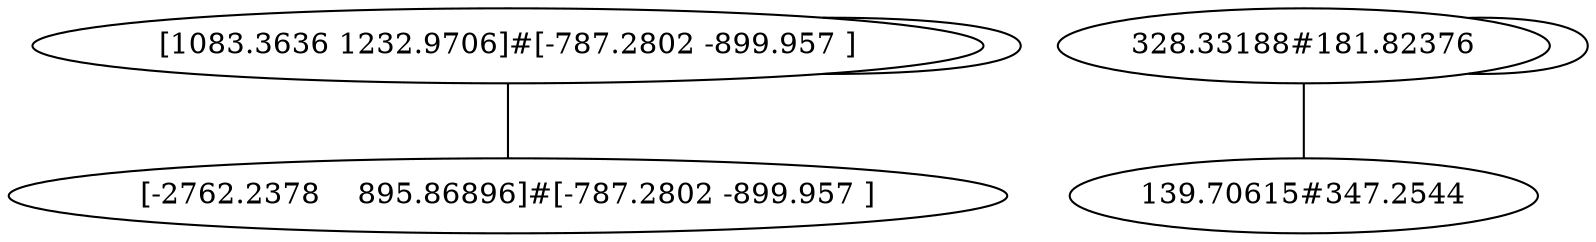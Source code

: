 graph  {
"[1083.3636 1232.9706]#[-787.2802 -899.957 ]";
"[-2762.2378    895.86896]#[-787.2802 -899.957 ]";
"328.33188#181.82376";
"139.70615#347.2544";
"[1083.3636 1232.9706]#[-787.2802 -899.957 ]" -- "[1083.3636 1232.9706]#[-787.2802 -899.957 ]";
"[1083.3636 1232.9706]#[-787.2802 -899.957 ]" -- "[-2762.2378    895.86896]#[-787.2802 -899.957 ]";
"328.33188#181.82376" -- "328.33188#181.82376";
"328.33188#181.82376" -- "139.70615#347.2544";
}
